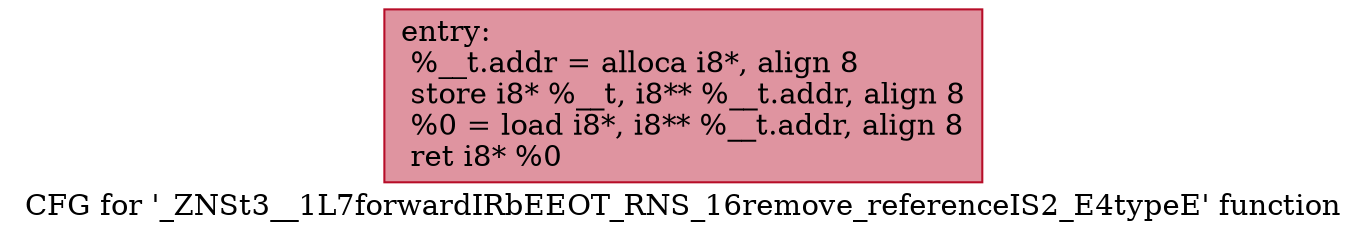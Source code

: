 digraph "CFG for '_ZNSt3__1L7forwardIRbEEOT_RNS_16remove_referenceIS2_E4typeE' function" {
	label="CFG for '_ZNSt3__1L7forwardIRbEEOT_RNS_16remove_referenceIS2_E4typeE' function";

	Node0x6000025587c0 [shape=record,color="#b70d28ff", style=filled, fillcolor="#b70d2870",label="{entry:\l  %__t.addr = alloca i8*, align 8\l  store i8* %__t, i8** %__t.addr, align 8\l  %0 = load i8*, i8** %__t.addr, align 8\l  ret i8* %0\l}"];
}
